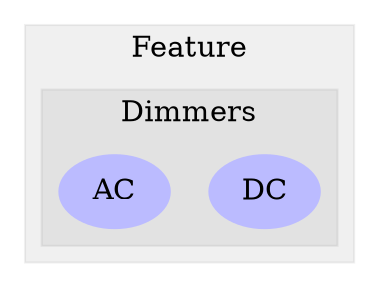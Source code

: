 digraph G {
size="6,4";
ratio="fill";
subgraph cluster_0 {
label="Feature";
color="#0000000F";
style="filled";
subgraph cluster_1 {
label="Dimmers";
color="#0000000F";
style="filled";
u0[label="DC",style="filled",fillcolor="#bbbbff",penwidth="0"];
u1[label="AC",style="filled",fillcolor="#bbbbff",penwidth="0"];

}

}

}
